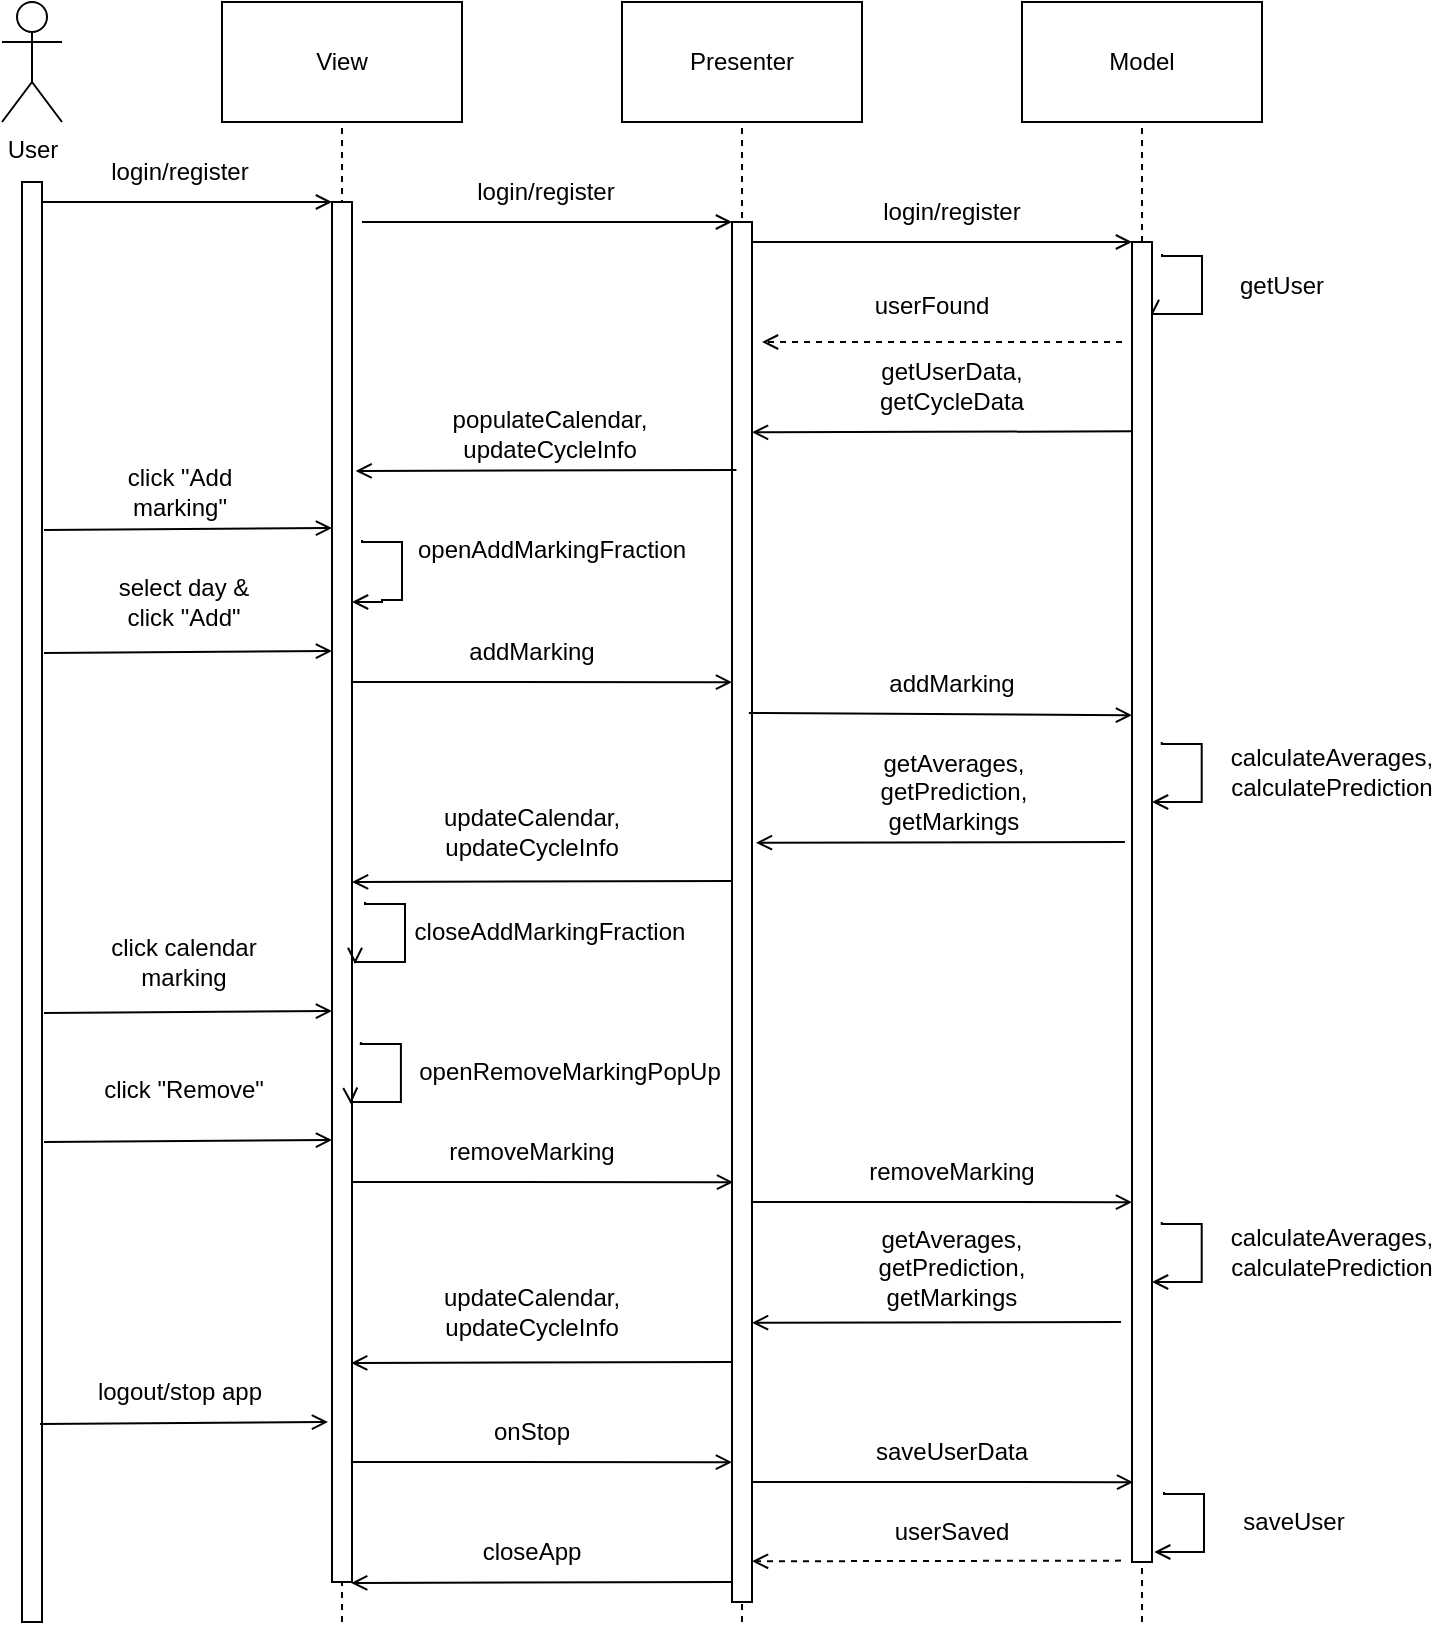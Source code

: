 <mxfile version="24.4.4" type="device">
  <diagram name="Page-1" id="2YBvvXClWsGukQMizWep">
    <mxGraphModel dx="989" dy="539" grid="1" gridSize="10" guides="1" tooltips="1" connect="1" arrows="1" fold="1" page="1" pageScale="1" pageWidth="850" pageHeight="1100" math="0" shadow="0">
      <root>
        <mxCell id="0" />
        <mxCell id="1" parent="0" />
        <mxCell id="Q6YL6YvzfUwhkcKj8LUr-13" value="" style="endArrow=open;html=1;rounded=0;endFill=0;entryX=0;entryY=0;entryDx=0;entryDy=0;" edge="1" parent="1" target="Q6YL6YvzfUwhkcKj8LUr-15">
          <mxGeometry width="50" height="50" relative="1" as="geometry">
            <mxPoint x="200" y="170" as="sourcePoint" />
            <mxPoint x="350" y="192" as="targetPoint" />
          </mxGeometry>
        </mxCell>
        <mxCell id="Q6YL6YvzfUwhkcKj8LUr-20" value="login/register" style="text;html=1;align=center;verticalAlign=middle;whiteSpace=wrap;rounded=0;" vertex="1" parent="1">
          <mxGeometry x="224" y="140" width="90" height="30" as="geometry" />
        </mxCell>
        <mxCell id="Q6YL6YvzfUwhkcKj8LUr-23" value="" style="endArrow=open;html=1;rounded=0;endFill=0;entryX=0;entryY=0;entryDx=0;entryDy=0;" edge="1" parent="1" target="Q6YL6YvzfUwhkcKj8LUr-21">
          <mxGeometry width="50" height="50" relative="1" as="geometry">
            <mxPoint x="360" y="180" as="sourcePoint" />
            <mxPoint x="750" y="190" as="targetPoint" />
          </mxGeometry>
        </mxCell>
        <mxCell id="Q6YL6YvzfUwhkcKj8LUr-27" value="login/register" style="text;html=1;align=center;verticalAlign=middle;whiteSpace=wrap;rounded=0;" vertex="1" parent="1">
          <mxGeometry x="407" y="150" width="90" height="30" as="geometry" />
        </mxCell>
        <mxCell id="Q6YL6YvzfUwhkcKj8LUr-28" value="login/register" style="text;html=1;align=center;verticalAlign=middle;whiteSpace=wrap;rounded=0;" vertex="1" parent="1">
          <mxGeometry x="610" y="160" width="90" height="30" as="geometry" />
        </mxCell>
        <mxCell id="Q6YL6YvzfUwhkcKj8LUr-34" value="logout/stop app" style="text;html=1;align=center;verticalAlign=middle;whiteSpace=wrap;rounded=0;" vertex="1" parent="1">
          <mxGeometry x="224" y="750" width="90" height="30" as="geometry" />
        </mxCell>
        <mxCell id="Q6YL6YvzfUwhkcKj8LUr-47" value="" style="endArrow=open;dashed=1;html=1;rounded=0;endFill=0;" edge="1" parent="1">
          <mxGeometry width="50" height="50" relative="1" as="geometry">
            <mxPoint x="740" y="240" as="sourcePoint" />
            <mxPoint x="560" y="240" as="targetPoint" />
          </mxGeometry>
        </mxCell>
        <mxCell id="Q6YL6YvzfUwhkcKj8LUr-48" value="&lt;div&gt;getUserData,&lt;/div&gt;&lt;div&gt;getCycleData&lt;br&gt;&lt;/div&gt;" style="text;html=1;align=center;verticalAlign=middle;whiteSpace=wrap;rounded=0;" vertex="1" parent="1">
          <mxGeometry x="610" y="247" width="90" height="30" as="geometry" />
        </mxCell>
        <mxCell id="Q6YL6YvzfUwhkcKj8LUr-68" value="" style="endArrow=open;html=1;rounded=0;endFill=0;exitX=0.914;exitY=0.241;exitDx=0;exitDy=0;exitPerimeter=0;edgeStyle=orthogonalEdgeStyle;entryX=1.014;entryY=0.393;entryDx=0;entryDy=0;entryPerimeter=0;" edge="1" parent="1">
          <mxGeometry width="50" height="50" relative="1" as="geometry">
            <mxPoint x="760" y="196" as="sourcePoint" />
            <mxPoint x="755" y="227" as="targetPoint" />
            <Array as="points">
              <mxPoint x="760" y="197" />
              <mxPoint x="780" y="197" />
              <mxPoint x="780" y="226" />
              <mxPoint x="755" y="226" />
            </Array>
          </mxGeometry>
        </mxCell>
        <mxCell id="Q6YL6YvzfUwhkcKj8LUr-69" value="&lt;div&gt;getUser&lt;/div&gt;" style="text;html=1;align=center;verticalAlign=middle;whiteSpace=wrap;rounded=0;" vertex="1" parent="1">
          <mxGeometry x="775" y="197" width="90" height="30" as="geometry" />
        </mxCell>
        <mxCell id="Q6YL6YvzfUwhkcKj8LUr-5" value="Model" style="rounded=0;whiteSpace=wrap;html=1;" vertex="1" parent="1">
          <mxGeometry x="690" y="70" width="120" height="60" as="geometry" />
        </mxCell>
        <mxCell id="Q6YL6YvzfUwhkcKj8LUr-9" value="" style="endArrow=none;dashed=1;html=1;rounded=0;entryX=0.5;entryY=1;entryDx=0;entryDy=0;" edge="1" parent="1" target="Q6YL6YvzfUwhkcKj8LUr-5">
          <mxGeometry width="50" height="50" relative="1" as="geometry">
            <mxPoint x="750" y="880" as="sourcePoint" />
            <mxPoint x="750" y="180" as="targetPoint" />
          </mxGeometry>
        </mxCell>
        <mxCell id="Q6YL6YvzfUwhkcKj8LUr-22" value="" style="rounded=0;whiteSpace=wrap;html=1;" vertex="1" parent="1">
          <mxGeometry x="745" y="190" width="10" height="660" as="geometry" />
        </mxCell>
        <mxCell id="Q6YL6YvzfUwhkcKj8LUr-6" value="Presenter" style="rounded=0;whiteSpace=wrap;html=1;" vertex="1" parent="1">
          <mxGeometry x="490" y="70" width="120" height="60" as="geometry" />
        </mxCell>
        <mxCell id="Q6YL6YvzfUwhkcKj8LUr-8" value="" style="endArrow=none;dashed=1;html=1;rounded=0;entryX=0.5;entryY=1;entryDx=0;entryDy=0;" edge="1" parent="1" target="Q6YL6YvzfUwhkcKj8LUr-6">
          <mxGeometry width="50" height="50" relative="1" as="geometry">
            <mxPoint x="550" y="880" as="sourcePoint" />
            <mxPoint x="549.5" y="170" as="targetPoint" />
          </mxGeometry>
        </mxCell>
        <mxCell id="Q6YL6YvzfUwhkcKj8LUr-21" value="" style="rounded=0;whiteSpace=wrap;html=1;" vertex="1" parent="1">
          <mxGeometry x="545" y="180" width="10" height="690" as="geometry" />
        </mxCell>
        <mxCell id="Q6YL6YvzfUwhkcKj8LUr-25" value="" style="endArrow=open;html=1;rounded=0;exitX=1.1;exitY=0.024;exitDx=0;exitDy=0;endFill=0;exitPerimeter=0;entryX=0;entryY=0;entryDx=0;entryDy=0;" edge="1" parent="1" target="Q6YL6YvzfUwhkcKj8LUr-22">
          <mxGeometry width="50" height="50" relative="1" as="geometry">
            <mxPoint x="555" y="190" as="sourcePoint" />
            <mxPoint x="704" y="190" as="targetPoint" />
          </mxGeometry>
        </mxCell>
        <mxCell id="Q6YL6YvzfUwhkcKj8LUr-4" value="View" style="rounded=0;whiteSpace=wrap;html=1;" vertex="1" parent="1">
          <mxGeometry x="290" y="70" width="120" height="60" as="geometry" />
        </mxCell>
        <mxCell id="Q6YL6YvzfUwhkcKj8LUr-7" value="" style="endArrow=none;dashed=1;html=1;rounded=0;entryX=0.5;entryY=1;entryDx=0;entryDy=0;" edge="1" parent="1" target="Q6YL6YvzfUwhkcKj8LUr-4">
          <mxGeometry width="50" height="50" relative="1" as="geometry">
            <mxPoint x="350" y="880" as="sourcePoint" />
            <mxPoint x="600" y="340" as="targetPoint" />
          </mxGeometry>
        </mxCell>
        <mxCell id="Q6YL6YvzfUwhkcKj8LUr-15" value="" style="rounded=0;whiteSpace=wrap;html=1;" vertex="1" parent="1">
          <mxGeometry x="345" y="170" width="10" height="690" as="geometry" />
        </mxCell>
        <mxCell id="Q6YL6YvzfUwhkcKj8LUr-1" value="User" style="shape=umlActor;verticalLabelPosition=bottom;verticalAlign=top;html=1;outlineConnect=0;" vertex="1" parent="1">
          <mxGeometry x="180" y="70" width="30" height="60" as="geometry" />
        </mxCell>
        <mxCell id="Q6YL6YvzfUwhkcKj8LUr-2" value="" style="rounded=0;whiteSpace=wrap;html=1;" vertex="1" parent="1">
          <mxGeometry x="190" y="160" width="10" height="720" as="geometry" />
        </mxCell>
        <mxCell id="Q6YL6YvzfUwhkcKj8LUr-98" value="" style="endArrow=open;html=1;rounded=0;endFill=0;exitX=1.014;exitY=0.214;exitDx=0;exitDy=0;exitPerimeter=0;entryX=-0.189;entryY=0.198;entryDx=0;entryDy=0;entryPerimeter=0;" edge="1" parent="1">
          <mxGeometry width="50" height="50" relative="1" as="geometry">
            <mxPoint x="554.44" y="670" as="sourcePoint" />
            <mxPoint x="745" y="670.08" as="targetPoint" />
          </mxGeometry>
        </mxCell>
        <mxCell id="Q6YL6YvzfUwhkcKj8LUr-99" value="removeMarking" style="text;html=1;align=center;verticalAlign=middle;whiteSpace=wrap;rounded=0;" vertex="1" parent="1">
          <mxGeometry x="610" y="640" width="90" height="30" as="geometry" />
        </mxCell>
        <mxCell id="Q6YL6YvzfUwhkcKj8LUr-102" value="&lt;div&gt;calculateAverages,&lt;/div&gt;&lt;div&gt;calculatePrediction&lt;br&gt;&lt;/div&gt;" style="text;html=1;align=center;verticalAlign=middle;whiteSpace=wrap;rounded=0;" vertex="1" parent="1">
          <mxGeometry x="800" y="680" width="90" height="30" as="geometry" />
        </mxCell>
        <mxCell id="Q6YL6YvzfUwhkcKj8LUr-103" value="" style="endArrow=open;html=1;rounded=0;endFill=0;exitX=0.914;exitY=0.241;exitDx=0;exitDy=0;exitPerimeter=0;edgeStyle=orthogonalEdgeStyle;entryX=1.014;entryY=0.393;entryDx=0;entryDy=0;entryPerimeter=0;" edge="1" parent="1">
          <mxGeometry width="50" height="50" relative="1" as="geometry">
            <mxPoint x="759.86" y="680" as="sourcePoint" />
            <mxPoint x="755.0" y="710.78" as="targetPoint" />
            <Array as="points">
              <mxPoint x="759.86" y="681" />
              <mxPoint x="779.86" y="681" />
              <mxPoint x="779.86" y="710" />
              <mxPoint x="754.86" y="710" />
            </Array>
          </mxGeometry>
        </mxCell>
        <mxCell id="Q6YL6YvzfUwhkcKj8LUr-104" value="" style="endArrow=open;html=1;rounded=0;endFill=0;" edge="1" parent="1">
          <mxGeometry width="50" height="50" relative="1" as="geometry">
            <mxPoint x="739.5" y="730" as="sourcePoint" />
            <mxPoint x="555" y="730.34" as="targetPoint" />
          </mxGeometry>
        </mxCell>
        <mxCell id="Q6YL6YvzfUwhkcKj8LUr-105" value="&lt;div&gt;getAverages,&lt;/div&gt;&lt;div&gt;getPrediction, &lt;br&gt;&lt;/div&gt;&lt;div&gt;getMarkings&lt;br&gt;&lt;/div&gt;" style="text;html=1;align=center;verticalAlign=middle;whiteSpace=wrap;rounded=0;" vertex="1" parent="1">
          <mxGeometry x="610" y="688" width="90" height="30" as="geometry" />
        </mxCell>
        <mxCell id="Q6YL6YvzfUwhkcKj8LUr-106" value="" style="endArrow=open;html=1;rounded=0;endFill=0;exitX=0.048;exitY=0.087;exitDx=0;exitDy=0;exitPerimeter=0;entryX=1.006;entryY=0.09;entryDx=0;entryDy=0;entryPerimeter=0;" edge="1" parent="1">
          <mxGeometry width="50" height="50" relative="1" as="geometry">
            <mxPoint x="545.0" y="750" as="sourcePoint" />
            <mxPoint x="354.58" y="750.5" as="targetPoint" />
          </mxGeometry>
        </mxCell>
        <mxCell id="Q6YL6YvzfUwhkcKj8LUr-107" value="&lt;div&gt;updateCalendar,&lt;/div&gt;&lt;div&gt;updateCycleInfo&lt;br&gt;&lt;/div&gt;" style="text;html=1;align=center;verticalAlign=middle;whiteSpace=wrap;rounded=0;" vertex="1" parent="1">
          <mxGeometry x="400" y="710" width="90" height="30" as="geometry" />
        </mxCell>
        <mxCell id="Q6YL6YvzfUwhkcKj8LUr-108" value="" style="endArrow=open;html=1;rounded=0;endFill=0;exitX=1.083;exitY=0.838;exitDx=0;exitDy=0;exitPerimeter=0;entryX=0;entryY=0.883;entryDx=0;entryDy=0;entryPerimeter=0;" edge="1" parent="1">
          <mxGeometry width="50" height="50" relative="1" as="geometry">
            <mxPoint x="199" y="781" as="sourcePoint" />
            <mxPoint x="343" y="780" as="targetPoint" />
          </mxGeometry>
        </mxCell>
        <mxCell id="Q6YL6YvzfUwhkcKj8LUr-109" value="onStop" style="text;html=1;align=center;verticalAlign=middle;whiteSpace=wrap;rounded=0;" vertex="1" parent="1">
          <mxGeometry x="400" y="770" width="90" height="30" as="geometry" />
        </mxCell>
        <mxCell id="Q6YL6YvzfUwhkcKj8LUr-110" value="" style="endArrow=open;html=1;rounded=0;endFill=0;exitX=1.014;exitY=0.214;exitDx=0;exitDy=0;exitPerimeter=0;entryX=-0.189;entryY=0.198;entryDx=0;entryDy=0;entryPerimeter=0;" edge="1" parent="1">
          <mxGeometry width="50" height="50" relative="1" as="geometry">
            <mxPoint x="354.44" y="800" as="sourcePoint" />
            <mxPoint x="545" y="800.08" as="targetPoint" />
          </mxGeometry>
        </mxCell>
        <mxCell id="Q6YL6YvzfUwhkcKj8LUr-111" value="" style="endArrow=open;html=1;rounded=0;endFill=0;exitX=1.014;exitY=0.214;exitDx=0;exitDy=0;exitPerimeter=0;entryX=-0.189;entryY=0.198;entryDx=0;entryDy=0;entryPerimeter=0;" edge="1" parent="1">
          <mxGeometry width="50" height="50" relative="1" as="geometry">
            <mxPoint x="555" y="810" as="sourcePoint" />
            <mxPoint x="745.56" y="810.08" as="targetPoint" />
          </mxGeometry>
        </mxCell>
        <mxCell id="Q6YL6YvzfUwhkcKj8LUr-112" value="saveUserData" style="text;html=1;align=center;verticalAlign=middle;whiteSpace=wrap;rounded=0;" vertex="1" parent="1">
          <mxGeometry x="610" y="780" width="90" height="30" as="geometry" />
        </mxCell>
        <mxCell id="Q6YL6YvzfUwhkcKj8LUr-117" value="" style="endArrow=open;dashed=1;html=1;rounded=0;endFill=0;" edge="1" parent="1">
          <mxGeometry width="50" height="50" relative="1" as="geometry">
            <mxPoint x="739.5" y="849.31" as="sourcePoint" />
            <mxPoint x="555" y="849.65" as="targetPoint" />
          </mxGeometry>
        </mxCell>
        <mxCell id="Q6YL6YvzfUwhkcKj8LUr-118" value="userSaved" style="text;html=1;align=center;verticalAlign=middle;whiteSpace=wrap;rounded=0;" vertex="1" parent="1">
          <mxGeometry x="610" y="820" width="90" height="30" as="geometry" />
        </mxCell>
        <mxCell id="Q6YL6YvzfUwhkcKj8LUr-119" value="userFound" style="text;html=1;align=center;verticalAlign=middle;whiteSpace=wrap;rounded=0;" vertex="1" parent="1">
          <mxGeometry x="600" y="207" width="90" height="30" as="geometry" />
        </mxCell>
        <mxCell id="Q6YL6YvzfUwhkcKj8LUr-121" value="" style="endArrow=open;html=1;rounded=0;endFill=0;exitX=0.048;exitY=0.087;exitDx=0;exitDy=0;exitPerimeter=0;entryX=1.006;entryY=0.09;entryDx=0;entryDy=0;entryPerimeter=0;" edge="1" parent="1">
          <mxGeometry width="50" height="50" relative="1" as="geometry">
            <mxPoint x="745.42" y="284.66" as="sourcePoint" />
            <mxPoint x="555.0" y="285.16" as="targetPoint" />
          </mxGeometry>
        </mxCell>
        <mxCell id="Q6YL6YvzfUwhkcKj8LUr-122" value="" style="endArrow=open;html=1;rounded=0;endFill=0;exitX=0.048;exitY=0.087;exitDx=0;exitDy=0;exitPerimeter=0;entryX=1.006;entryY=0.09;entryDx=0;entryDy=0;entryPerimeter=0;" edge="1" parent="1">
          <mxGeometry width="50" height="50" relative="1" as="geometry">
            <mxPoint x="545.0" y="860" as="sourcePoint" />
            <mxPoint x="354.58" y="860.5" as="targetPoint" />
          </mxGeometry>
        </mxCell>
        <mxCell id="Q6YL6YvzfUwhkcKj8LUr-123" value="closeApp" style="text;html=1;align=center;verticalAlign=middle;whiteSpace=wrap;rounded=0;" vertex="1" parent="1">
          <mxGeometry x="400" y="830" width="90" height="30" as="geometry" />
        </mxCell>
        <mxCell id="Q6YL6YvzfUwhkcKj8LUr-124" value="" style="group" vertex="1" connectable="0" parent="1">
          <mxGeometry x="201" y="300" width="144" height="34" as="geometry" />
        </mxCell>
        <mxCell id="Q6YL6YvzfUwhkcKj8LUr-37" value="click &quot;Add marking&quot;" style="text;html=1;align=center;verticalAlign=middle;whiteSpace=wrap;rounded=0;" vertex="1" parent="Q6YL6YvzfUwhkcKj8LUr-124">
          <mxGeometry x="23" width="90" height="30" as="geometry" />
        </mxCell>
        <mxCell id="Q6YL6YvzfUwhkcKj8LUr-35" value="" style="endArrow=open;html=1;rounded=0;endFill=0;exitX=1.083;exitY=0.838;exitDx=0;exitDy=0;exitPerimeter=0;entryX=0;entryY=0.883;entryDx=0;entryDy=0;entryPerimeter=0;" edge="1" parent="Q6YL6YvzfUwhkcKj8LUr-124">
          <mxGeometry width="50" height="50" relative="1" as="geometry">
            <mxPoint y="34" as="sourcePoint" />
            <mxPoint x="144" y="33" as="targetPoint" />
          </mxGeometry>
        </mxCell>
        <mxCell id="Q6YL6YvzfUwhkcKj8LUr-125" value="" style="group" vertex="1" connectable="0" parent="1">
          <mxGeometry x="201" y="354.5" width="144" height="41" as="geometry" />
        </mxCell>
        <mxCell id="Q6YL6YvzfUwhkcKj8LUr-80" value="" style="endArrow=open;html=1;rounded=0;endFill=0;exitX=1.083;exitY=0.838;exitDx=0;exitDy=0;exitPerimeter=0;entryX=0;entryY=0.883;entryDx=0;entryDy=0;entryPerimeter=0;" edge="1" parent="Q6YL6YvzfUwhkcKj8LUr-125">
          <mxGeometry width="50" height="50" relative="1" as="geometry">
            <mxPoint y="41" as="sourcePoint" />
            <mxPoint x="144" y="40" as="targetPoint" />
          </mxGeometry>
        </mxCell>
        <mxCell id="Q6YL6YvzfUwhkcKj8LUr-81" value="select day &amp;amp; click &quot;Add&quot;" style="text;html=1;align=center;verticalAlign=middle;whiteSpace=wrap;rounded=0;" vertex="1" parent="Q6YL6YvzfUwhkcKj8LUr-125">
          <mxGeometry x="25" width="90" height="30" as="geometry" />
        </mxCell>
        <mxCell id="Q6YL6YvzfUwhkcKj8LUr-126" value="" style="group" vertex="1" connectable="0" parent="1">
          <mxGeometry x="356.79" y="271" width="190.42" height="33.5" as="geometry" />
        </mxCell>
        <mxCell id="Q6YL6YvzfUwhkcKj8LUr-50" value="&lt;div&gt;populateCalendar,&lt;/div&gt;&lt;div&gt;updateCycleInfo&lt;br&gt;&lt;/div&gt;" style="text;html=1;align=center;verticalAlign=middle;whiteSpace=wrap;rounded=0;" vertex="1" parent="Q6YL6YvzfUwhkcKj8LUr-126">
          <mxGeometry x="52.42" width="90" height="30" as="geometry" />
        </mxCell>
        <mxCell id="Q6YL6YvzfUwhkcKj8LUr-49" value="" style="endArrow=open;html=1;rounded=0;endFill=0;exitX=0.048;exitY=0.087;exitDx=0;exitDy=0;exitPerimeter=0;entryX=1.006;entryY=0.09;entryDx=0;entryDy=0;entryPerimeter=0;" edge="1" parent="Q6YL6YvzfUwhkcKj8LUr-126">
          <mxGeometry width="50" height="50" relative="1" as="geometry">
            <mxPoint x="190.42" y="33.0" as="sourcePoint" />
            <mxPoint y="33.5" as="targetPoint" />
          </mxGeometry>
        </mxCell>
        <mxCell id="Q6YL6YvzfUwhkcKj8LUr-127" value="" style="group" vertex="1" connectable="0" parent="1">
          <mxGeometry x="355" y="329" width="145" height="41" as="geometry" />
        </mxCell>
        <mxCell id="Q6YL6YvzfUwhkcKj8LUr-53" value="openAddMarkingFraction" style="text;html=1;align=center;verticalAlign=middle;whiteSpace=wrap;rounded=0;" vertex="1" parent="Q6YL6YvzfUwhkcKj8LUr-127">
          <mxGeometry x="55" width="90" height="30" as="geometry" />
        </mxCell>
        <mxCell id="Q6YL6YvzfUwhkcKj8LUr-88" value="" style="endArrow=open;html=1;rounded=0;endFill=0;exitX=0.914;exitY=0.241;exitDx=0;exitDy=0;exitPerimeter=0;edgeStyle=orthogonalEdgeStyle;entryX=1.014;entryY=0.393;entryDx=0;entryDy=0;entryPerimeter=0;" edge="1" parent="Q6YL6YvzfUwhkcKj8LUr-127">
          <mxGeometry width="50" height="50" relative="1" as="geometry">
            <mxPoint x="5" y="10" as="sourcePoint" />
            <mxPoint y="41" as="targetPoint" />
            <Array as="points">
              <mxPoint x="5" y="11" />
              <mxPoint x="25" y="11" />
              <mxPoint x="25" y="40" />
              <mxPoint x="15" y="40" />
              <mxPoint x="15" y="41" />
            </Array>
          </mxGeometry>
        </mxCell>
        <mxCell id="Q6YL6YvzfUwhkcKj8LUr-128" value="" style="group" vertex="1" connectable="0" parent="1">
          <mxGeometry x="354.44" y="380" width="190.56" height="30.08" as="geometry" />
        </mxCell>
        <mxCell id="Q6YL6YvzfUwhkcKj8LUr-83" value="&lt;div&gt;addMarking&lt;/div&gt;" style="text;html=1;align=center;verticalAlign=middle;whiteSpace=wrap;rounded=0;" vertex="1" parent="Q6YL6YvzfUwhkcKj8LUr-128">
          <mxGeometry x="45.56" width="90" height="30" as="geometry" />
        </mxCell>
        <mxCell id="Q6YL6YvzfUwhkcKj8LUr-82" value="" style="endArrow=open;html=1;rounded=0;endFill=0;exitX=1.014;exitY=0.214;exitDx=0;exitDy=0;exitPerimeter=0;entryX=-0.189;entryY=0.198;entryDx=0;entryDy=0;entryPerimeter=0;" edge="1" parent="Q6YL6YvzfUwhkcKj8LUr-128">
          <mxGeometry width="50" height="50" relative="1" as="geometry">
            <mxPoint y="30" as="sourcePoint" />
            <mxPoint x="190.56" y="30.08" as="targetPoint" />
          </mxGeometry>
        </mxCell>
        <mxCell id="Q6YL6YvzfUwhkcKj8LUr-129" value="" style="group" vertex="1" connectable="0" parent="1">
          <mxGeometry x="553.44" y="395.5" width="191.56" height="31.08" as="geometry" />
        </mxCell>
        <mxCell id="Q6YL6YvzfUwhkcKj8LUr-55" value="&lt;div&gt;addMarking&lt;/div&gt;" style="text;html=1;align=center;verticalAlign=middle;whiteSpace=wrap;rounded=0;" vertex="1" parent="Q6YL6YvzfUwhkcKj8LUr-129">
          <mxGeometry x="56.56" width="90" height="30" as="geometry" />
        </mxCell>
        <mxCell id="Q6YL6YvzfUwhkcKj8LUr-54" value="" style="endArrow=open;html=1;rounded=0;endFill=0;exitX=0.914;exitY=0.241;exitDx=0;exitDy=0;exitPerimeter=0;entryX=-0.189;entryY=0.198;entryDx=0;entryDy=0;entryPerimeter=0;" edge="1" parent="Q6YL6YvzfUwhkcKj8LUr-129">
          <mxGeometry width="50" height="50" relative="1" as="geometry">
            <mxPoint y="30" as="sourcePoint" />
            <mxPoint x="191.56" y="31.08" as="targetPoint" />
          </mxGeometry>
        </mxCell>
        <mxCell id="Q6YL6YvzfUwhkcKj8LUr-130" value="" style="group" vertex="1" connectable="0" parent="1">
          <mxGeometry x="556.97" y="450" width="184.5" height="40.34" as="geometry" />
        </mxCell>
        <mxCell id="Q6YL6YvzfUwhkcKj8LUr-67" value="&lt;div&gt;getAverages,&lt;/div&gt;&lt;div&gt;getPrediction, &lt;br&gt;&lt;/div&gt;&lt;div&gt;getMarkings&lt;br&gt;&lt;/div&gt;" style="text;html=1;align=center;verticalAlign=middle;whiteSpace=wrap;rounded=0;" vertex="1" parent="Q6YL6YvzfUwhkcKj8LUr-130">
          <mxGeometry x="54.5" width="90" height="30" as="geometry" />
        </mxCell>
        <mxCell id="Q6YL6YvzfUwhkcKj8LUr-66" value="" style="endArrow=open;html=1;rounded=0;endFill=0;" edge="1" parent="Q6YL6YvzfUwhkcKj8LUr-130">
          <mxGeometry width="50" height="50" relative="1" as="geometry">
            <mxPoint x="184.5" y="40" as="sourcePoint" />
            <mxPoint y="40.34" as="targetPoint" />
          </mxGeometry>
        </mxCell>
        <mxCell id="Q6YL6YvzfUwhkcKj8LUr-131" value="" style="group" vertex="1" connectable="0" parent="1">
          <mxGeometry x="754.86" y="440" width="135.14" height="30.78" as="geometry" />
        </mxCell>
        <mxCell id="Q6YL6YvzfUwhkcKj8LUr-65" value="&lt;div&gt;calculateAverages,&lt;/div&gt;&lt;div&gt;calculatePrediction&lt;br&gt;&lt;/div&gt;" style="text;html=1;align=center;verticalAlign=middle;whiteSpace=wrap;rounded=0;" vertex="1" parent="Q6YL6YvzfUwhkcKj8LUr-131">
          <mxGeometry x="45.14" width="90" height="30" as="geometry" />
        </mxCell>
        <mxCell id="Q6YL6YvzfUwhkcKj8LUr-64" value="" style="endArrow=open;html=1;rounded=0;endFill=0;exitX=0.914;exitY=0.241;exitDx=0;exitDy=0;exitPerimeter=0;edgeStyle=orthogonalEdgeStyle;entryX=1.014;entryY=0.393;entryDx=0;entryDy=0;entryPerimeter=0;" edge="1" parent="Q6YL6YvzfUwhkcKj8LUr-131">
          <mxGeometry width="50" height="50" relative="1" as="geometry">
            <mxPoint x="5" as="sourcePoint" />
            <mxPoint x="0.14" y="30.78" as="targetPoint" />
            <Array as="points">
              <mxPoint x="5" y="1" />
              <mxPoint x="25" y="1" />
              <mxPoint x="25" y="30" />
              <mxPoint y="30" />
            </Array>
          </mxGeometry>
        </mxCell>
        <mxCell id="Q6YL6YvzfUwhkcKj8LUr-132" value="" style="group" vertex="1" connectable="0" parent="1">
          <mxGeometry x="356.5" y="520" width="142" height="31" as="geometry" />
        </mxCell>
        <mxCell id="Q6YL6YvzfUwhkcKj8LUr-93" value="closeAddMarkingFraction" style="text;html=1;align=center;verticalAlign=middle;whiteSpace=wrap;rounded=0;" vertex="1" parent="Q6YL6YvzfUwhkcKj8LUr-132">
          <mxGeometry x="52" width="90" height="30" as="geometry" />
        </mxCell>
        <mxCell id="Q6YL6YvzfUwhkcKj8LUr-92" value="" style="endArrow=open;html=1;rounded=0;endFill=0;exitX=0.914;exitY=0.241;exitDx=0;exitDy=0;exitPerimeter=0;edgeStyle=orthogonalEdgeStyle;entryX=1.014;entryY=0.393;entryDx=0;entryDy=0;entryPerimeter=0;" edge="1" parent="Q6YL6YvzfUwhkcKj8LUr-132">
          <mxGeometry width="50" height="50" relative="1" as="geometry">
            <mxPoint x="5" as="sourcePoint" />
            <mxPoint y="31" as="targetPoint" />
            <Array as="points">
              <mxPoint x="5" y="1" />
              <mxPoint x="25" y="1" />
              <mxPoint x="25" y="30" />
              <mxPoint y="30" />
            </Array>
          </mxGeometry>
        </mxCell>
        <mxCell id="Q6YL6YvzfUwhkcKj8LUr-133" value="" style="group" vertex="1" connectable="0" parent="1">
          <mxGeometry x="354.44" y="590" width="155" height="31" as="geometry" />
        </mxCell>
        <mxCell id="Q6YL6YvzfUwhkcKj8LUr-76" value="openRemoveMarkingPopUp" style="text;html=1;align=center;verticalAlign=middle;whiteSpace=wrap;rounded=0;" vertex="1" parent="Q6YL6YvzfUwhkcKj8LUr-133">
          <mxGeometry x="65" width="90" height="30" as="geometry" />
        </mxCell>
        <mxCell id="Q6YL6YvzfUwhkcKj8LUr-89" value="" style="endArrow=open;html=1;rounded=0;endFill=0;exitX=0.914;exitY=0.241;exitDx=0;exitDy=0;exitPerimeter=0;edgeStyle=orthogonalEdgeStyle;entryX=1.014;entryY=0.393;entryDx=0;entryDy=0;entryPerimeter=0;" edge="1" parent="Q6YL6YvzfUwhkcKj8LUr-133">
          <mxGeometry width="50" height="50" relative="1" as="geometry">
            <mxPoint x="5" as="sourcePoint" />
            <mxPoint y="31" as="targetPoint" />
            <Array as="points">
              <mxPoint x="5" y="1" />
              <mxPoint x="25" y="1" />
              <mxPoint x="25" y="30" />
              <mxPoint y="30" />
            </Array>
          </mxGeometry>
        </mxCell>
        <mxCell id="Q6YL6YvzfUwhkcKj8LUr-134" value="" style="group" vertex="1" connectable="0" parent="1">
          <mxGeometry x="355.0" y="469.5" width="190.42" height="40.5" as="geometry" />
        </mxCell>
        <mxCell id="Q6YL6YvzfUwhkcKj8LUr-59" value="&lt;div&gt;updateCalendar,&lt;/div&gt;&lt;div&gt;updateCycleInfo&lt;br&gt;&lt;/div&gt;" style="text;html=1;align=center;verticalAlign=middle;whiteSpace=wrap;rounded=0;" vertex="1" parent="Q6YL6YvzfUwhkcKj8LUr-134">
          <mxGeometry x="45.21" width="90" height="30" as="geometry" />
        </mxCell>
        <mxCell id="Q6YL6YvzfUwhkcKj8LUr-58" value="" style="endArrow=open;html=1;rounded=0;endFill=0;exitX=0.048;exitY=0.087;exitDx=0;exitDy=0;exitPerimeter=0;entryX=1.006;entryY=0.09;entryDx=0;entryDy=0;entryPerimeter=0;" edge="1" parent="Q6YL6YvzfUwhkcKj8LUr-134">
          <mxGeometry width="50" height="50" relative="1" as="geometry">
            <mxPoint x="190.42" y="40.0" as="sourcePoint" />
            <mxPoint y="40.5" as="targetPoint" />
          </mxGeometry>
        </mxCell>
        <mxCell id="Q6YL6YvzfUwhkcKj8LUr-135" value="" style="group" vertex="1" connectable="0" parent="1">
          <mxGeometry x="201" y="534.5" width="144" height="41" as="geometry" />
        </mxCell>
        <mxCell id="Q6YL6YvzfUwhkcKj8LUr-90" value="click calendar marking" style="text;html=1;align=center;verticalAlign=middle;whiteSpace=wrap;rounded=0;" vertex="1" parent="Q6YL6YvzfUwhkcKj8LUr-135">
          <mxGeometry x="25" width="90" height="30" as="geometry" />
        </mxCell>
        <mxCell id="Q6YL6YvzfUwhkcKj8LUr-36" value="" style="endArrow=open;html=1;rounded=0;endFill=0;exitX=1.083;exitY=0.838;exitDx=0;exitDy=0;exitPerimeter=0;entryX=0;entryY=0.883;entryDx=0;entryDy=0;entryPerimeter=0;" edge="1" parent="Q6YL6YvzfUwhkcKj8LUr-135">
          <mxGeometry width="50" height="50" relative="1" as="geometry">
            <mxPoint y="41" as="sourcePoint" />
            <mxPoint x="144" y="40" as="targetPoint" />
          </mxGeometry>
        </mxCell>
        <mxCell id="Q6YL6YvzfUwhkcKj8LUr-136" value="" style="group" vertex="1" connectable="0" parent="1">
          <mxGeometry x="201" y="599" width="144" height="41" as="geometry" />
        </mxCell>
        <mxCell id="Q6YL6YvzfUwhkcKj8LUr-38" value="click &quot;Remove&quot;" style="text;html=1;align=center;verticalAlign=middle;whiteSpace=wrap;rounded=0;" vertex="1" parent="Q6YL6YvzfUwhkcKj8LUr-136">
          <mxGeometry x="25" width="90" height="30" as="geometry" />
        </mxCell>
        <mxCell id="Q6YL6YvzfUwhkcKj8LUr-41" value="" style="endArrow=open;html=1;rounded=0;endFill=0;exitX=1.083;exitY=0.838;exitDx=0;exitDy=0;exitPerimeter=0;entryX=0;entryY=0.883;entryDx=0;entryDy=0;entryPerimeter=0;" edge="1" parent="Q6YL6YvzfUwhkcKj8LUr-136">
          <mxGeometry width="50" height="50" relative="1" as="geometry">
            <mxPoint y="41" as="sourcePoint" />
            <mxPoint x="144" y="40" as="targetPoint" />
          </mxGeometry>
        </mxCell>
        <mxCell id="Q6YL6YvzfUwhkcKj8LUr-139" value="" style="group" vertex="1" connectable="0" parent="1">
          <mxGeometry x="355" y="630" width="190.56" height="30.08" as="geometry" />
        </mxCell>
        <mxCell id="Q6YL6YvzfUwhkcKj8LUr-96" value="" style="endArrow=open;html=1;rounded=0;endFill=0;exitX=1.014;exitY=0.214;exitDx=0;exitDy=0;exitPerimeter=0;entryX=-0.189;entryY=0.198;entryDx=0;entryDy=0;entryPerimeter=0;" edge="1" parent="Q6YL6YvzfUwhkcKj8LUr-139">
          <mxGeometry width="50" height="50" relative="1" as="geometry">
            <mxPoint y="30" as="sourcePoint" />
            <mxPoint x="190.56" y="30.08" as="targetPoint" />
          </mxGeometry>
        </mxCell>
        <mxCell id="Q6YL6YvzfUwhkcKj8LUr-97" value="removeMarking" style="text;html=1;align=center;verticalAlign=middle;whiteSpace=wrap;rounded=0;" vertex="1" parent="Q6YL6YvzfUwhkcKj8LUr-139">
          <mxGeometry x="45" width="90" height="30" as="geometry" />
        </mxCell>
        <mxCell id="Q6YL6YvzfUwhkcKj8LUr-140" value="" style="group" vertex="1" connectable="0" parent="1">
          <mxGeometry x="756.0" y="815" width="115.14" height="30.78" as="geometry" />
        </mxCell>
        <mxCell id="Q6YL6YvzfUwhkcKj8LUr-113" value="" style="endArrow=open;html=1;rounded=0;endFill=0;exitX=0.914;exitY=0.241;exitDx=0;exitDy=0;exitPerimeter=0;edgeStyle=orthogonalEdgeStyle;entryX=1.014;entryY=0.393;entryDx=0;entryDy=0;entryPerimeter=0;" edge="1" parent="Q6YL6YvzfUwhkcKj8LUr-140">
          <mxGeometry width="50" height="50" relative="1" as="geometry">
            <mxPoint x="5" as="sourcePoint" />
            <mxPoint x="0.14" y="30.78" as="targetPoint" />
            <Array as="points">
              <mxPoint x="5" y="1" />
              <mxPoint x="25" y="1" />
              <mxPoint x="25" y="30" />
              <mxPoint y="30" />
            </Array>
          </mxGeometry>
        </mxCell>
        <mxCell id="Q6YL6YvzfUwhkcKj8LUr-114" value="saveUser" style="text;html=1;align=center;verticalAlign=middle;whiteSpace=wrap;rounded=0;" vertex="1" parent="Q6YL6YvzfUwhkcKj8LUr-140">
          <mxGeometry x="25.14" width="90" height="30" as="geometry" />
        </mxCell>
      </root>
    </mxGraphModel>
  </diagram>
</mxfile>
